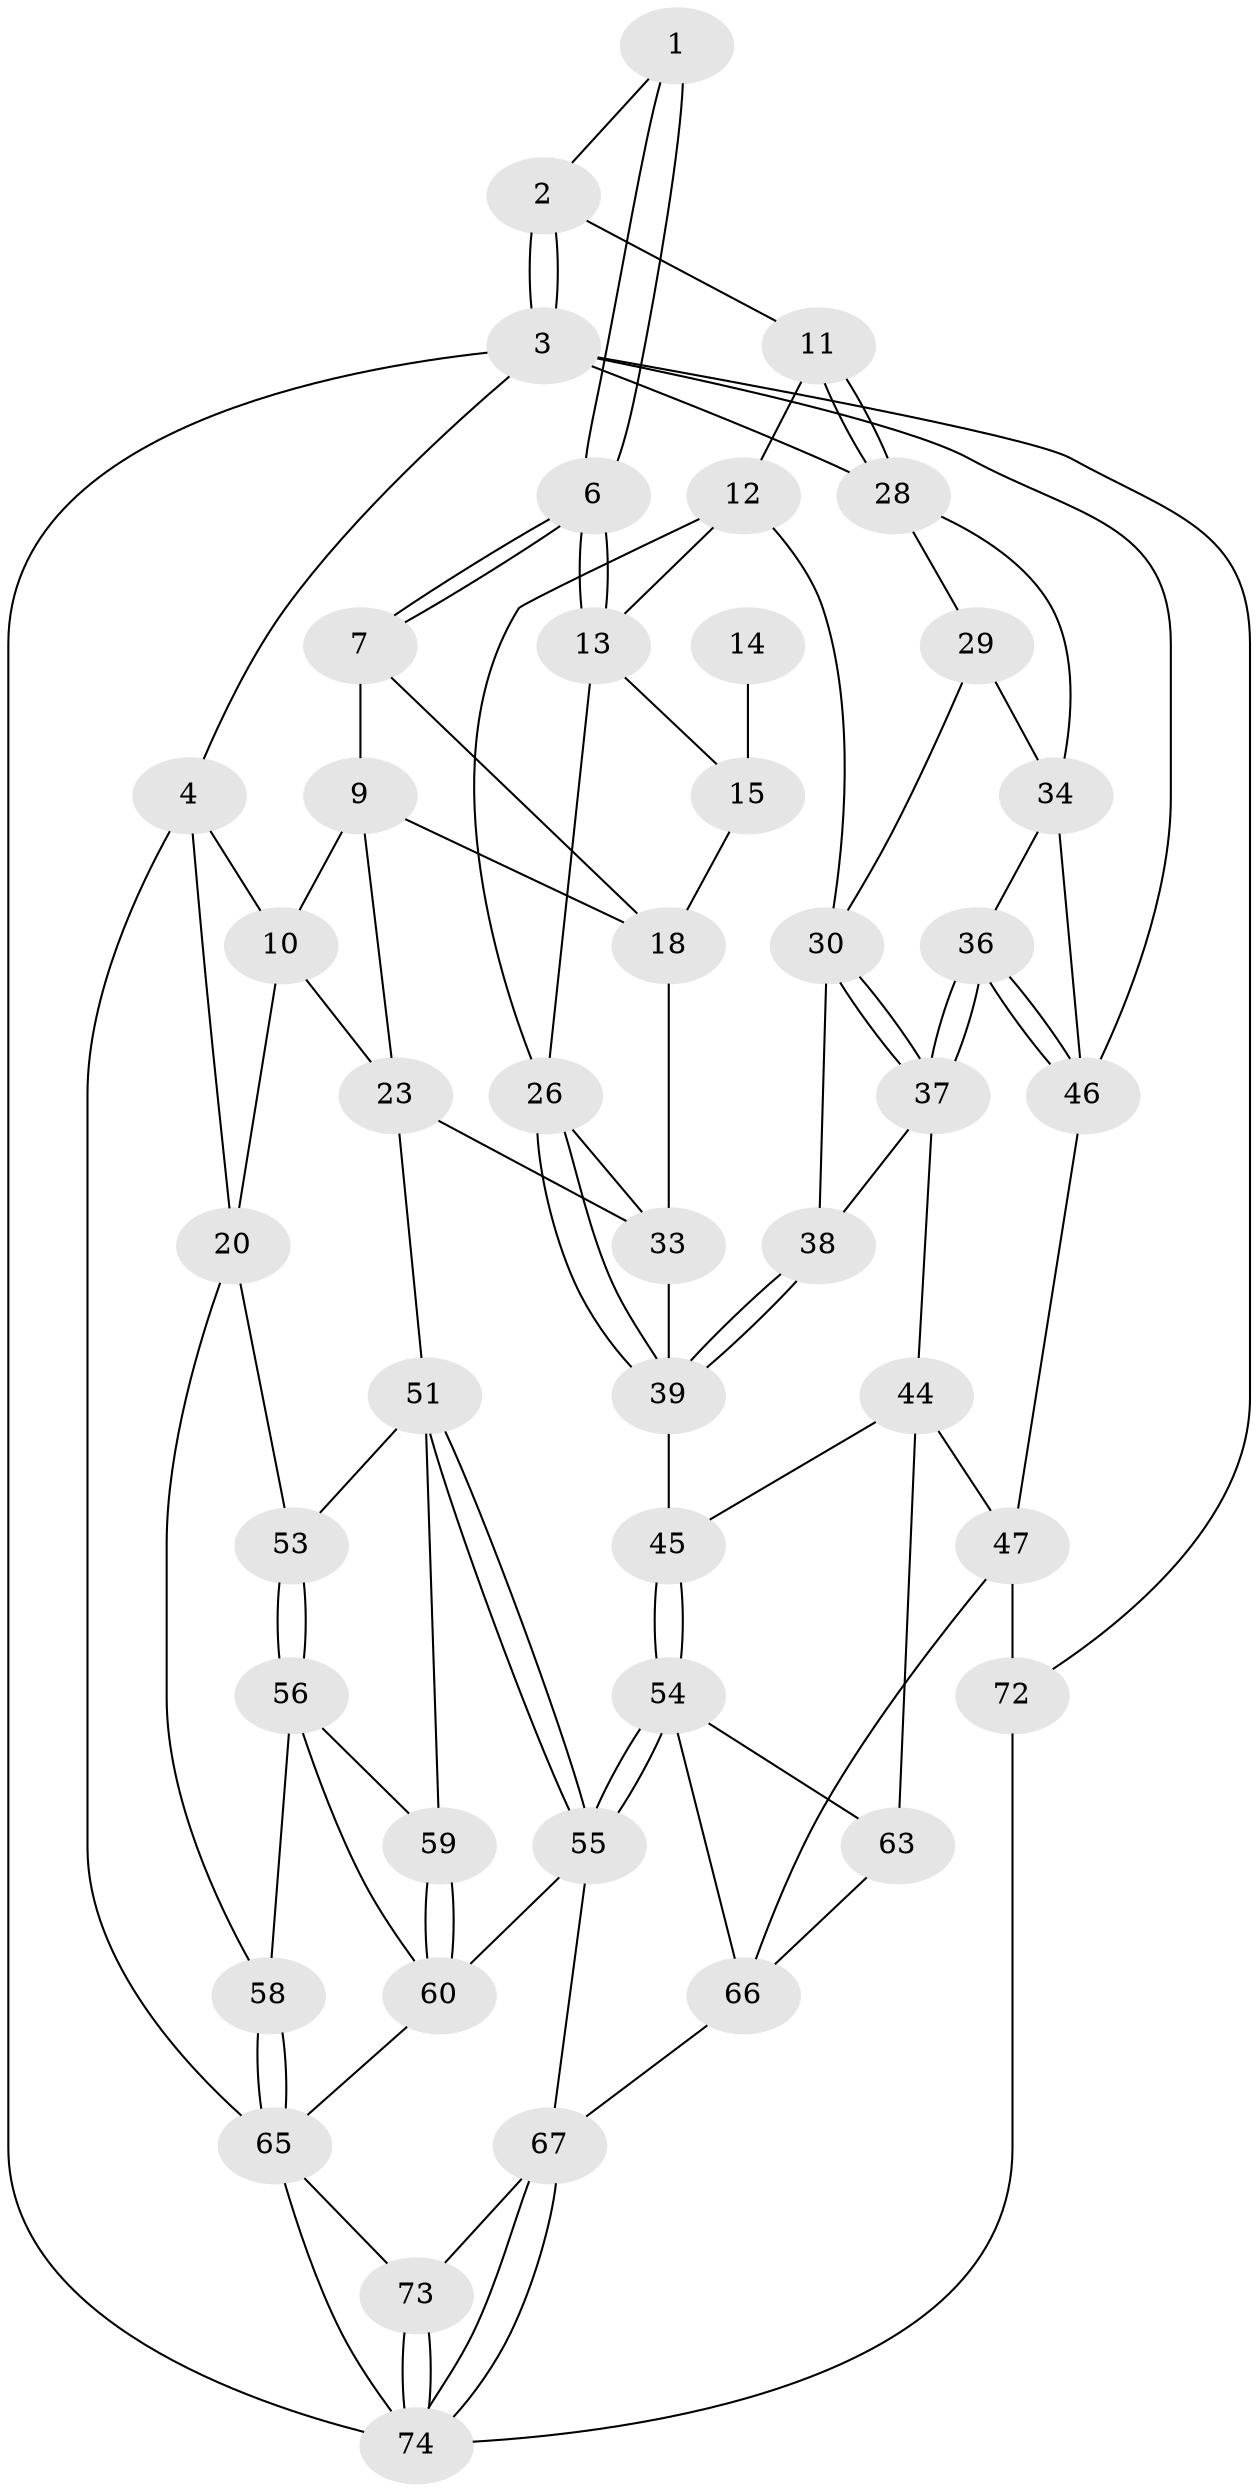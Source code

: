 // original degree distribution, {3: 0.04, 4: 0.24, 6: 0.22666666666666666, 5: 0.49333333333333335}
// Generated by graph-tools (version 1.1) at 2025/42/03/06/25 10:42:30]
// undirected, 45 vertices, 100 edges
graph export_dot {
graph [start="1"]
  node [color=gray90,style=filled];
  1 [pos="+0.46060290189436365+0"];
  2 [pos="+0.9449705481998452+0"];
  3 [pos="+1+0",super="+50"];
  4 [pos="+0+0",super="+5"];
  6 [pos="+0.46571574886826117+0"];
  7 [pos="+0.2936463617578887+0.12089505798007173",super="+8"];
  9 [pos="+0.20513730976210404+0.13547056560415724",super="+22"];
  10 [pos="+0.1268177949532552+0.05222972521414836",super="+19"];
  11 [pos="+0.8139061440741466+0.12386622010429048"];
  12 [pos="+0.6860543575721391+0.11139756980336087",super="+25"];
  13 [pos="+0.4882165957455932+0",super="+16"];
  14 [pos="+0.3093288256055794+0.1577647321361637"];
  15 [pos="+0.4086323295067774+0.18049349191802191",super="+17"];
  18 [pos="+0.2848664806920114+0.24396145402822214",super="+24"];
  20 [pos="+0.010129343994673782+0.377221553977866",super="+21"];
  23 [pos="+0.17620679381844045+0.3447504290591308",super="+42"];
  26 [pos="+0.5036831598342875+0.24929136937922375",super="+27"];
  28 [pos="+0.8507112909634397+0.17467126544533954",super="+32"];
  29 [pos="+0.8273082959070869+0.2152930386087417"];
  30 [pos="+0.7985051066708245+0.23933172077173692",super="+31"];
  33 [pos="+0.40155138830551057+0.30256607126230506",super="+41"];
  34 [pos="+1+0.261967022423933",super="+35"];
  36 [pos="+0.8080176534114366+0.42342444184983674"];
  37 [pos="+0.750449375226721+0.3924250405751134",super="+40"];
  38 [pos="+0.6840647153513468+0.36746141989689457"];
  39 [pos="+0.5424240100539726+0.41696952341900934",super="+43"];
  44 [pos="+0.6412474951013221+0.5731278854019086",super="+48"];
  45 [pos="+0.543628179596944+0.527705343231467"];
  46 [pos="+0.9076748256004755+0.5807747573795619",super="+49"];
  47 [pos="+0.8389274873653775+0.6188890851465956",super="+70"];
  51 [pos="+0.3031336501043432+0.5574939058548858",super="+52"];
  53 [pos="+0.04192627343138736+0.42668155709354283"];
  54 [pos="+0.43991508699678633+0.6566043087089204",super="+64"];
  55 [pos="+0.3511089287845748+0.6672216379767166",super="+61"];
  56 [pos="+0.08704886358453028+0.6172097762215649",super="+57"];
  58 [pos="+0+0.8605455682495662"];
  59 [pos="+0.16744944188463415+0.6088989233759567"];
  60 [pos="+0.17753994104294563+0.7033914037479655",super="+62"];
  63 [pos="+0.6014325632105859+0.7494745669352028"];
  65 [pos="+0+1",super="+69"];
  66 [pos="+0.4881751809351807+0.8350825004600503",super="+71"];
  67 [pos="+0.41808337238658555+0.8663741007569791",super="+68"];
  72 [pos="+0.7373811000597158+0.9840527372136192"];
  73 [pos="+0+1"];
  74 [pos="+0.4725753772803891+1",super="+75"];
  1 -- 2;
  1 -- 6;
  1 -- 6;
  2 -- 3;
  2 -- 3;
  2 -- 11;
  3 -- 4;
  3 -- 28;
  3 -- 72;
  3 -- 74;
  3 -- 46;
  4 -- 65;
  4 -- 20;
  4 -- 10;
  6 -- 7;
  6 -- 7;
  6 -- 13;
  6 -- 13;
  7 -- 9;
  7 -- 18;
  9 -- 10;
  9 -- 18;
  9 -- 23;
  10 -- 20;
  10 -- 23;
  11 -- 12;
  11 -- 28;
  11 -- 28;
  12 -- 13;
  12 -- 26;
  12 -- 30;
  13 -- 15;
  13 -- 26;
  14 -- 15 [weight=2];
  15 -- 18;
  18 -- 33;
  20 -- 53;
  20 -- 58;
  23 -- 33;
  23 -- 51;
  26 -- 39;
  26 -- 39;
  26 -- 33;
  28 -- 29;
  28 -- 34;
  29 -- 30;
  29 -- 34;
  30 -- 37;
  30 -- 37;
  30 -- 38;
  33 -- 39;
  34 -- 36;
  34 -- 46;
  36 -- 37;
  36 -- 37;
  36 -- 46;
  36 -- 46;
  37 -- 44;
  37 -- 38;
  38 -- 39;
  38 -- 39;
  39 -- 45;
  44 -- 45;
  44 -- 63;
  44 -- 47;
  45 -- 54;
  45 -- 54;
  46 -- 47;
  47 -- 72;
  47 -- 66;
  51 -- 55;
  51 -- 55;
  51 -- 59;
  51 -- 53;
  53 -- 56;
  53 -- 56;
  54 -- 55;
  54 -- 55;
  54 -- 66;
  54 -- 63;
  55 -- 60;
  55 -- 67;
  56 -- 59;
  56 -- 58;
  56 -- 60;
  58 -- 65;
  58 -- 65;
  59 -- 60;
  59 -- 60;
  60 -- 65;
  63 -- 66;
  65 -- 73;
  65 -- 74;
  66 -- 67;
  67 -- 74;
  67 -- 74;
  67 -- 73;
  72 -- 74;
  73 -- 74;
  73 -- 74;
}
